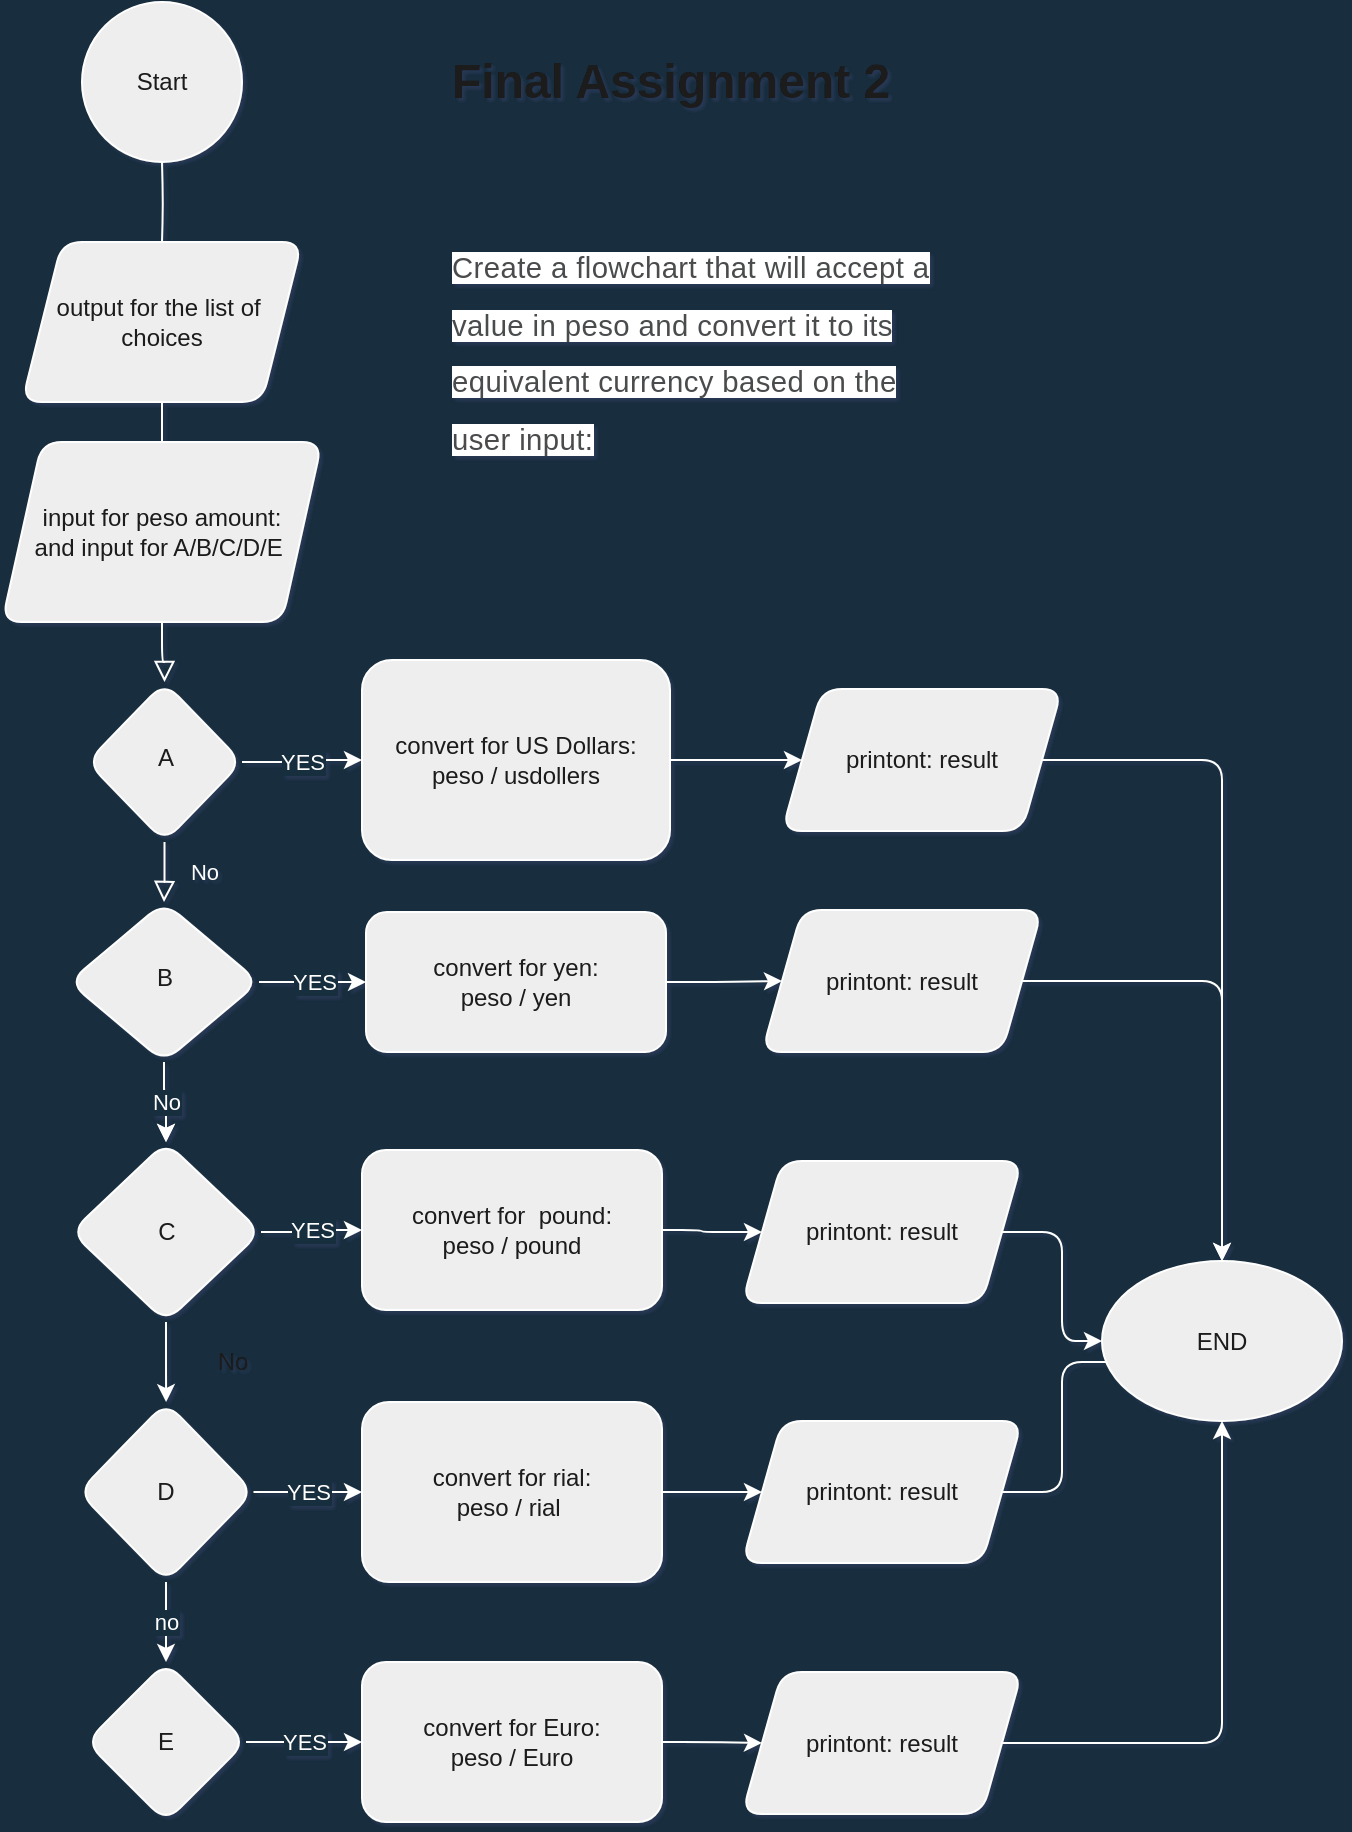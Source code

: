 <mxfile version="15.9.1" type="github">
  <diagram id="C5RBs43oDa-KdzZeNtuy" name="Page-1">
    <mxGraphModel dx="952" dy="527" grid="1" gridSize="10" guides="1" tooltips="1" connect="1" arrows="1" fold="1" page="1" pageScale="1" pageWidth="827" pageHeight="1169" background="#182E3E" math="0" shadow="1">
      <root>
        <mxCell id="WIyWlLk6GJQsqaUBKTNV-0" />
        <mxCell id="WIyWlLk6GJQsqaUBKTNV-1" parent="WIyWlLk6GJQsqaUBKTNV-0" />
        <mxCell id="WIyWlLk6GJQsqaUBKTNV-2" value="" style="html=1;jettySize=auto;orthogonalLoop=1;fontSize=11;endArrow=block;endFill=0;endSize=8;strokeWidth=1;shadow=0;labelBackgroundColor=none;edgeStyle=orthogonalEdgeStyle;startArrow=none;strokeColor=#FFFFFF;fontColor=#FFFFFF;" parent="WIyWlLk6GJQsqaUBKTNV-1" source="BH_KnGm4BPcNQcjI9kcd-4" target="WIyWlLk6GJQsqaUBKTNV-6" edge="1">
          <mxGeometry relative="1" as="geometry">
            <mxPoint x="220" y="120" as="sourcePoint" />
          </mxGeometry>
        </mxCell>
        <mxCell id="WIyWlLk6GJQsqaUBKTNV-4" value="No" style="html=1;jettySize=auto;orthogonalLoop=1;fontSize=11;endArrow=block;endFill=0;endSize=8;strokeWidth=1;shadow=0;labelBackgroundColor=none;edgeStyle=orthogonalEdgeStyle;strokeColor=#FFFFFF;fontColor=#FFFFFF;" parent="WIyWlLk6GJQsqaUBKTNV-1" source="WIyWlLk6GJQsqaUBKTNV-6" target="WIyWlLk6GJQsqaUBKTNV-10" edge="1">
          <mxGeometry y="20" relative="1" as="geometry">
            <mxPoint as="offset" />
          </mxGeometry>
        </mxCell>
        <mxCell id="BH_KnGm4BPcNQcjI9kcd-22" value="YES" style="edgeStyle=orthogonalEdgeStyle;orthogonalLoop=1;jettySize=auto;html=1;entryX=0;entryY=0.5;entryDx=0;entryDy=0;strokeColor=#FFFFFF;fontColor=#FFFFFF;labelBackgroundColor=#182E3E;" edge="1" parent="WIyWlLk6GJQsqaUBKTNV-1" source="WIyWlLk6GJQsqaUBKTNV-6" target="BH_KnGm4BPcNQcjI9kcd-21">
          <mxGeometry relative="1" as="geometry" />
        </mxCell>
        <mxCell id="WIyWlLk6GJQsqaUBKTNV-6" value="A" style="rhombus;whiteSpace=wrap;html=1;shadow=0;fontFamily=Helvetica;fontSize=12;align=center;strokeWidth=1;spacing=6;spacingTop=-4;fillColor=#EEEEEE;strokeColor=#FFFFFF;fontColor=#1A1A1A;rounded=1;" parent="WIyWlLk6GJQsqaUBKTNV-1" vertex="1">
          <mxGeometry x="182.5" y="380" width="77.5" height="80" as="geometry" />
        </mxCell>
        <mxCell id="BH_KnGm4BPcNQcjI9kcd-10" style="edgeStyle=orthogonalEdgeStyle;orthogonalLoop=1;jettySize=auto;html=1;exitX=0.5;exitY=1;exitDx=0;exitDy=0;entryX=0.5;entryY=0;entryDx=0;entryDy=0;strokeColor=#FFFFFF;fontColor=#FFFFFF;labelBackgroundColor=#182E3E;" edge="1" parent="WIyWlLk6GJQsqaUBKTNV-1" source="WIyWlLk6GJQsqaUBKTNV-10" target="BH_KnGm4BPcNQcjI9kcd-6">
          <mxGeometry relative="1" as="geometry" />
        </mxCell>
        <mxCell id="BH_KnGm4BPcNQcjI9kcd-11" value="No" style="edgeStyle=orthogonalEdgeStyle;orthogonalLoop=1;jettySize=auto;html=1;strokeColor=#FFFFFF;fontColor=#FFFFFF;labelBackgroundColor=#182E3E;" edge="1" parent="WIyWlLk6GJQsqaUBKTNV-1" source="WIyWlLk6GJQsqaUBKTNV-10" target="BH_KnGm4BPcNQcjI9kcd-6">
          <mxGeometry relative="1" as="geometry" />
        </mxCell>
        <mxCell id="BH_KnGm4BPcNQcjI9kcd-24" value="YES" style="edgeStyle=orthogonalEdgeStyle;orthogonalLoop=1;jettySize=auto;html=1;strokeColor=#FFFFFF;fontColor=#FFFFFF;labelBackgroundColor=#182E3E;" edge="1" parent="WIyWlLk6GJQsqaUBKTNV-1" source="WIyWlLk6GJQsqaUBKTNV-10" target="BH_KnGm4BPcNQcjI9kcd-23">
          <mxGeometry relative="1" as="geometry" />
        </mxCell>
        <mxCell id="WIyWlLk6GJQsqaUBKTNV-10" value="B" style="rhombus;whiteSpace=wrap;html=1;shadow=0;fontFamily=Helvetica;fontSize=12;align=center;strokeWidth=1;spacing=6;spacingTop=-4;fillColor=#EEEEEE;strokeColor=#FFFFFF;fontColor=#1A1A1A;rounded=1;" parent="WIyWlLk6GJQsqaUBKTNV-1" vertex="1">
          <mxGeometry x="173.5" y="490" width="95" height="80" as="geometry" />
        </mxCell>
        <mxCell id="BH_KnGm4BPcNQcjI9kcd-1" value="Start" style="ellipse;whiteSpace=wrap;html=1;aspect=fixed;fillColor=#EEEEEE;strokeColor=#FFFFFF;fontColor=#1A1A1A;rounded=1;" vertex="1" parent="WIyWlLk6GJQsqaUBKTNV-1">
          <mxGeometry x="180" y="40" width="80" height="80" as="geometry" />
        </mxCell>
        <mxCell id="BH_KnGm4BPcNQcjI9kcd-2" value="output for the list of&amp;nbsp; choices" style="shape=parallelogram;perimeter=parallelogramPerimeter;whiteSpace=wrap;html=1;fixedSize=1;fillColor=#EEEEEE;strokeColor=#FFFFFF;fontColor=#1A1A1A;rounded=1;" vertex="1" parent="WIyWlLk6GJQsqaUBKTNV-1">
          <mxGeometry x="150" y="160" width="140" height="80" as="geometry" />
        </mxCell>
        <mxCell id="BH_KnGm4BPcNQcjI9kcd-3" value="" style="html=1;jettySize=auto;orthogonalLoop=1;fontSize=11;endArrow=none;endFill=0;endSize=8;strokeWidth=1;shadow=0;labelBackgroundColor=none;edgeStyle=orthogonalEdgeStyle;strokeColor=#FFFFFF;fontColor=#FFFFFF;" edge="1" parent="WIyWlLk6GJQsqaUBKTNV-1" target="BH_KnGm4BPcNQcjI9kcd-2">
          <mxGeometry relative="1" as="geometry">
            <mxPoint x="220" y="120" as="sourcePoint" />
            <mxPoint x="220" y="160" as="targetPoint" />
          </mxGeometry>
        </mxCell>
        <mxCell id="BH_KnGm4BPcNQcjI9kcd-4" value="input for peso amount:&lt;br&gt;and input for A/B/C/D/E&amp;nbsp;" style="shape=parallelogram;perimeter=parallelogramPerimeter;whiteSpace=wrap;html=1;fixedSize=1;fillColor=#EEEEEE;strokeColor=#FFFFFF;fontColor=#1A1A1A;rounded=1;" vertex="1" parent="WIyWlLk6GJQsqaUBKTNV-1">
          <mxGeometry x="140" y="260" width="160" height="90" as="geometry" />
        </mxCell>
        <mxCell id="BH_KnGm4BPcNQcjI9kcd-5" value="" style="html=1;jettySize=auto;orthogonalLoop=1;fontSize=11;endArrow=none;endFill=0;endSize=8;strokeWidth=1;shadow=0;labelBackgroundColor=none;edgeStyle=orthogonalEdgeStyle;startArrow=none;strokeColor=#FFFFFF;fontColor=#FFFFFF;" edge="1" parent="WIyWlLk6GJQsqaUBKTNV-1" source="BH_KnGm4BPcNQcjI9kcd-2" target="BH_KnGm4BPcNQcjI9kcd-4">
          <mxGeometry relative="1" as="geometry">
            <mxPoint x="220" y="240.0" as="sourcePoint" />
            <mxPoint x="220" y="360.0" as="targetPoint" />
          </mxGeometry>
        </mxCell>
        <mxCell id="BH_KnGm4BPcNQcjI9kcd-15" style="edgeStyle=orthogonalEdgeStyle;orthogonalLoop=1;jettySize=auto;html=1;strokeColor=#FFFFFF;fontColor=#FFFFFF;labelBackgroundColor=#182E3E;" edge="1" parent="WIyWlLk6GJQsqaUBKTNV-1" source="BH_KnGm4BPcNQcjI9kcd-6" target="BH_KnGm4BPcNQcjI9kcd-16">
          <mxGeometry relative="1" as="geometry">
            <mxPoint x="225" y="740" as="targetPoint" />
          </mxGeometry>
        </mxCell>
        <mxCell id="BH_KnGm4BPcNQcjI9kcd-26" value="YES" style="edgeStyle=orthogonalEdgeStyle;orthogonalLoop=1;jettySize=auto;html=1;strokeColor=#FFFFFF;fontColor=#FFFFFF;labelBackgroundColor=#182E3E;" edge="1" parent="WIyWlLk6GJQsqaUBKTNV-1" source="BH_KnGm4BPcNQcjI9kcd-6" target="BH_KnGm4BPcNQcjI9kcd-25">
          <mxGeometry relative="1" as="geometry" />
        </mxCell>
        <mxCell id="BH_KnGm4BPcNQcjI9kcd-6" value="C" style="rhombus;whiteSpace=wrap;html=1;fillColor=#EEEEEE;strokeColor=#FFFFFF;fontColor=#1A1A1A;rounded=1;" vertex="1" parent="WIyWlLk6GJQsqaUBKTNV-1">
          <mxGeometry x="174.5" y="610" width="95" height="90" as="geometry" />
        </mxCell>
        <mxCell id="BH_KnGm4BPcNQcjI9kcd-14" value="No" style="text;html=1;align=center;verticalAlign=middle;resizable=0;points=[];autosize=1;strokeColor=none;fillColor=none;fontColor=#1A1A1A;rounded=1;" vertex="1" parent="WIyWlLk6GJQsqaUBKTNV-1">
          <mxGeometry x="240" y="710" width="30" height="20" as="geometry" />
        </mxCell>
        <mxCell id="BH_KnGm4BPcNQcjI9kcd-20" value="no" style="edgeStyle=orthogonalEdgeStyle;orthogonalLoop=1;jettySize=auto;html=1;exitX=0.5;exitY=1;exitDx=0;exitDy=0;entryX=0.5;entryY=0;entryDx=0;entryDy=0;strokeColor=#FFFFFF;fontColor=#FFFFFF;labelBackgroundColor=#182E3E;" edge="1" parent="WIyWlLk6GJQsqaUBKTNV-1" source="BH_KnGm4BPcNQcjI9kcd-16" target="BH_KnGm4BPcNQcjI9kcd-18">
          <mxGeometry relative="1" as="geometry">
            <Array as="points">
              <mxPoint x="222" y="860" />
              <mxPoint x="222" y="860" />
            </Array>
          </mxGeometry>
        </mxCell>
        <mxCell id="BH_KnGm4BPcNQcjI9kcd-28" value="YES" style="edgeStyle=orthogonalEdgeStyle;orthogonalLoop=1;jettySize=auto;html=1;strokeColor=#FFFFFF;fontColor=#FFFFFF;labelBackgroundColor=#182E3E;" edge="1" parent="WIyWlLk6GJQsqaUBKTNV-1" source="BH_KnGm4BPcNQcjI9kcd-16" target="BH_KnGm4BPcNQcjI9kcd-27">
          <mxGeometry relative="1" as="geometry" />
        </mxCell>
        <mxCell id="BH_KnGm4BPcNQcjI9kcd-16" value="D" style="rhombus;whiteSpace=wrap;html=1;fillColor=#EEEEEE;strokeColor=#FFFFFF;fontColor=#1A1A1A;rounded=1;" vertex="1" parent="WIyWlLk6GJQsqaUBKTNV-1">
          <mxGeometry x="178.25" y="740" width="87.5" height="90" as="geometry" />
        </mxCell>
        <mxCell id="BH_KnGm4BPcNQcjI9kcd-30" value="YES" style="edgeStyle=orthogonalEdgeStyle;orthogonalLoop=1;jettySize=auto;html=1;strokeColor=#FFFFFF;fontColor=#FFFFFF;labelBackgroundColor=#182E3E;" edge="1" parent="WIyWlLk6GJQsqaUBKTNV-1" source="BH_KnGm4BPcNQcjI9kcd-18" target="BH_KnGm4BPcNQcjI9kcd-29">
          <mxGeometry relative="1" as="geometry" />
        </mxCell>
        <mxCell id="BH_KnGm4BPcNQcjI9kcd-18" value="E" style="rhombus;whiteSpace=wrap;html=1;fillColor=#EEEEEE;strokeColor=#FFFFFF;fontColor=#1A1A1A;rounded=1;" vertex="1" parent="WIyWlLk6GJQsqaUBKTNV-1">
          <mxGeometry x="182" y="870" width="80" height="80" as="geometry" />
        </mxCell>
        <mxCell id="BH_KnGm4BPcNQcjI9kcd-31" style="edgeStyle=orthogonalEdgeStyle;orthogonalLoop=1;jettySize=auto;html=1;strokeColor=#FFFFFF;fontColor=#FFFFFF;labelBackgroundColor=#182E3E;" edge="1" parent="WIyWlLk6GJQsqaUBKTNV-1" source="BH_KnGm4BPcNQcjI9kcd-21" target="BH_KnGm4BPcNQcjI9kcd-32">
          <mxGeometry relative="1" as="geometry">
            <mxPoint x="530" y="419.0" as="targetPoint" />
          </mxGeometry>
        </mxCell>
        <mxCell id="BH_KnGm4BPcNQcjI9kcd-21" value="convert for US Dollars:&lt;br&gt;peso / usdollers" style="whiteSpace=wrap;html=1;fillColor=#EEEEEE;strokeColor=#FFFFFF;fontColor=#1A1A1A;rounded=1;" vertex="1" parent="WIyWlLk6GJQsqaUBKTNV-1">
          <mxGeometry x="320" y="369" width="154" height="100" as="geometry" />
        </mxCell>
        <mxCell id="BH_KnGm4BPcNQcjI9kcd-39" style="edgeStyle=orthogonalEdgeStyle;orthogonalLoop=1;jettySize=auto;html=1;strokeColor=#FFFFFF;fontColor=#FFFFFF;labelBackgroundColor=#182E3E;" edge="1" parent="WIyWlLk6GJQsqaUBKTNV-1" source="BH_KnGm4BPcNQcjI9kcd-23" target="BH_KnGm4BPcNQcjI9kcd-33">
          <mxGeometry relative="1" as="geometry" />
        </mxCell>
        <mxCell id="BH_KnGm4BPcNQcjI9kcd-23" value="convert for yen:&lt;br&gt;peso / yen" style="whiteSpace=wrap;html=1;fillColor=#EEEEEE;strokeColor=#FFFFFF;fontColor=#1A1A1A;rounded=1;" vertex="1" parent="WIyWlLk6GJQsqaUBKTNV-1">
          <mxGeometry x="322" y="495" width="150" height="70" as="geometry" />
        </mxCell>
        <mxCell id="BH_KnGm4BPcNQcjI9kcd-40" style="edgeStyle=orthogonalEdgeStyle;orthogonalLoop=1;jettySize=auto;html=1;strokeColor=#FFFFFF;fontColor=#FFFFFF;labelBackgroundColor=#182E3E;" edge="1" parent="WIyWlLk6GJQsqaUBKTNV-1" source="BH_KnGm4BPcNQcjI9kcd-25" target="BH_KnGm4BPcNQcjI9kcd-34">
          <mxGeometry relative="1" as="geometry" />
        </mxCell>
        <mxCell id="BH_KnGm4BPcNQcjI9kcd-25" value="convert for&amp;nbsp; pound:&lt;br&gt;peso / pound" style="whiteSpace=wrap;html=1;fillColor=#EEEEEE;strokeColor=#FFFFFF;fontColor=#1A1A1A;rounded=1;" vertex="1" parent="WIyWlLk6GJQsqaUBKTNV-1">
          <mxGeometry x="320" y="614" width="150" height="80" as="geometry" />
        </mxCell>
        <mxCell id="BH_KnGm4BPcNQcjI9kcd-38" style="edgeStyle=orthogonalEdgeStyle;orthogonalLoop=1;jettySize=auto;html=1;strokeColor=#FFFFFF;fontColor=#FFFFFF;labelBackgroundColor=#182E3E;" edge="1" parent="WIyWlLk6GJQsqaUBKTNV-1" source="BH_KnGm4BPcNQcjI9kcd-27" target="BH_KnGm4BPcNQcjI9kcd-35">
          <mxGeometry relative="1" as="geometry" />
        </mxCell>
        <mxCell id="BH_KnGm4BPcNQcjI9kcd-27" value="convert for rial:&lt;br&gt;peso / rial&amp;nbsp;" style="whiteSpace=wrap;html=1;fillColor=#EEEEEE;strokeColor=#FFFFFF;fontColor=#1A1A1A;rounded=1;" vertex="1" parent="WIyWlLk6GJQsqaUBKTNV-1">
          <mxGeometry x="320" y="740" width="150" height="90" as="geometry" />
        </mxCell>
        <mxCell id="BH_KnGm4BPcNQcjI9kcd-41" style="edgeStyle=orthogonalEdgeStyle;orthogonalLoop=1;jettySize=auto;html=1;strokeColor=#FFFFFF;fontColor=#FFFFFF;labelBackgroundColor=#182E3E;" edge="1" parent="WIyWlLk6GJQsqaUBKTNV-1" source="BH_KnGm4BPcNQcjI9kcd-29" target="BH_KnGm4BPcNQcjI9kcd-36">
          <mxGeometry relative="1" as="geometry" />
        </mxCell>
        <mxCell id="BH_KnGm4BPcNQcjI9kcd-29" value="convert for Euro:&lt;br&gt;peso / Euro" style="whiteSpace=wrap;html=1;fillColor=#EEEEEE;strokeColor=#FFFFFF;fontColor=#1A1A1A;rounded=1;" vertex="1" parent="WIyWlLk6GJQsqaUBKTNV-1">
          <mxGeometry x="320" y="870" width="150" height="80" as="geometry" />
        </mxCell>
        <mxCell id="BH_KnGm4BPcNQcjI9kcd-44" style="edgeStyle=orthogonalEdgeStyle;orthogonalLoop=1;jettySize=auto;html=1;strokeColor=#FFFFFF;fontColor=#FFFFFF;labelBackgroundColor=#182E3E;" edge="1" parent="WIyWlLk6GJQsqaUBKTNV-1" source="BH_KnGm4BPcNQcjI9kcd-32" target="BH_KnGm4BPcNQcjI9kcd-43">
          <mxGeometry relative="1" as="geometry" />
        </mxCell>
        <mxCell id="BH_KnGm4BPcNQcjI9kcd-32" value="printont: result" style="shape=parallelogram;perimeter=parallelogramPerimeter;whiteSpace=wrap;html=1;fixedSize=1;fillColor=#EEEEEE;strokeColor=#FFFFFF;fontColor=#1A1A1A;rounded=1;" vertex="1" parent="WIyWlLk6GJQsqaUBKTNV-1">
          <mxGeometry x="530" y="383.5" width="140" height="71" as="geometry" />
        </mxCell>
        <mxCell id="BH_KnGm4BPcNQcjI9kcd-45" style="edgeStyle=orthogonalEdgeStyle;orthogonalLoop=1;jettySize=auto;html=1;strokeColor=#FFFFFF;fontColor=#FFFFFF;labelBackgroundColor=#182E3E;" edge="1" parent="WIyWlLk6GJQsqaUBKTNV-1" source="BH_KnGm4BPcNQcjI9kcd-33" target="BH_KnGm4BPcNQcjI9kcd-43">
          <mxGeometry relative="1" as="geometry" />
        </mxCell>
        <mxCell id="BH_KnGm4BPcNQcjI9kcd-33" value="printont: result" style="shape=parallelogram;perimeter=parallelogramPerimeter;whiteSpace=wrap;html=1;fixedSize=1;fillColor=#EEEEEE;strokeColor=#FFFFFF;fontColor=#1A1A1A;rounded=1;" vertex="1" parent="WIyWlLk6GJQsqaUBKTNV-1">
          <mxGeometry x="520" y="494" width="140" height="71" as="geometry" />
        </mxCell>
        <mxCell id="BH_KnGm4BPcNQcjI9kcd-46" style="edgeStyle=orthogonalEdgeStyle;orthogonalLoop=1;jettySize=auto;html=1;strokeColor=#FFFFFF;fontColor=#FFFFFF;labelBackgroundColor=#182E3E;" edge="1" parent="WIyWlLk6GJQsqaUBKTNV-1" source="BH_KnGm4BPcNQcjI9kcd-34" target="BH_KnGm4BPcNQcjI9kcd-43">
          <mxGeometry relative="1" as="geometry" />
        </mxCell>
        <mxCell id="BH_KnGm4BPcNQcjI9kcd-34" value="printont: result" style="shape=parallelogram;perimeter=parallelogramPerimeter;whiteSpace=wrap;html=1;fixedSize=1;fillColor=#EEEEEE;strokeColor=#FFFFFF;fontColor=#1A1A1A;rounded=1;" vertex="1" parent="WIyWlLk6GJQsqaUBKTNV-1">
          <mxGeometry x="510" y="619.5" width="140" height="71" as="geometry" />
        </mxCell>
        <mxCell id="BH_KnGm4BPcNQcjI9kcd-47" style="edgeStyle=orthogonalEdgeStyle;orthogonalLoop=1;jettySize=auto;html=1;entryX=0.583;entryY=0.631;entryDx=0;entryDy=0;entryPerimeter=0;strokeColor=#FFFFFF;fontColor=#FFFFFF;labelBackgroundColor=#182E3E;" edge="1" parent="WIyWlLk6GJQsqaUBKTNV-1" source="BH_KnGm4BPcNQcjI9kcd-35" target="BH_KnGm4BPcNQcjI9kcd-43">
          <mxGeometry relative="1" as="geometry" />
        </mxCell>
        <mxCell id="BH_KnGm4BPcNQcjI9kcd-35" value="printont: result" style="shape=parallelogram;perimeter=parallelogramPerimeter;whiteSpace=wrap;html=1;fixedSize=1;fillColor=#EEEEEE;strokeColor=#FFFFFF;fontColor=#1A1A1A;rounded=1;" vertex="1" parent="WIyWlLk6GJQsqaUBKTNV-1">
          <mxGeometry x="510" y="749.5" width="140" height="71" as="geometry" />
        </mxCell>
        <mxCell id="BH_KnGm4BPcNQcjI9kcd-48" style="edgeStyle=orthogonalEdgeStyle;orthogonalLoop=1;jettySize=auto;html=1;strokeColor=#FFFFFF;fontColor=#FFFFFF;labelBackgroundColor=#182E3E;" edge="1" parent="WIyWlLk6GJQsqaUBKTNV-1" source="BH_KnGm4BPcNQcjI9kcd-36" target="BH_KnGm4BPcNQcjI9kcd-43">
          <mxGeometry relative="1" as="geometry" />
        </mxCell>
        <mxCell id="BH_KnGm4BPcNQcjI9kcd-36" value="printont: result" style="shape=parallelogram;perimeter=parallelogramPerimeter;whiteSpace=wrap;html=1;fixedSize=1;fillColor=#EEEEEE;strokeColor=#FFFFFF;fontColor=#1A1A1A;rounded=1;" vertex="1" parent="WIyWlLk6GJQsqaUBKTNV-1">
          <mxGeometry x="510" y="875" width="140" height="71" as="geometry" />
        </mxCell>
        <mxCell id="BH_KnGm4BPcNQcjI9kcd-43" value="END" style="ellipse;whiteSpace=wrap;html=1;fillColor=#EEEEEE;strokeColor=#FFFFFF;fontColor=#1A1A1A;rounded=1;" vertex="1" parent="WIyWlLk6GJQsqaUBKTNV-1">
          <mxGeometry x="690" y="669.5" width="120" height="80" as="geometry" />
        </mxCell>
        <mxCell id="BH_KnGm4BPcNQcjI9kcd-49" value="&lt;h1&gt;Final Assignment 2&lt;span style=&quot;background-color: rgb(255 , 255 , 255) ; color: rgb(73 , 76 , 78) ; font-family: &amp;#34;calibri&amp;#34; , sans-serif ; font-size: 14.667px ; letter-spacing: 0.2px ; font-weight: normal&quot;&gt;&lt;br&gt;&lt;/span&gt;&lt;/h1&gt;&lt;h1&gt;&lt;span style=&quot;background-color: rgb(255 , 255 , 255) ; color: rgb(73 , 76 , 78) ; font-family: &amp;#34;calibri&amp;#34; , sans-serif ; font-size: 14.667px ; letter-spacing: 0.2px ; font-weight: normal&quot;&gt;&lt;br&gt;&lt;/span&gt;&lt;/h1&gt;&lt;h1&gt;&lt;span style=&quot;background-color: rgb(255 , 255 , 255) ; color: rgb(73 , 76 , 78) ; font-family: &amp;#34;calibri&amp;#34; , sans-serif ; font-size: 14.667px ; letter-spacing: 0.2px ; font-weight: normal&quot;&gt;Create a flowchart that will accept a value in peso and convert it to its equivalent currency based on the user input:&lt;/span&gt;&lt;br&gt;&lt;/h1&gt;" style="text;html=1;strokeColor=none;fillColor=none;spacing=5;spacingTop=-20;whiteSpace=wrap;overflow=hidden;fontColor=#1A1A1A;rounded=1;" vertex="1" parent="WIyWlLk6GJQsqaUBKTNV-1">
          <mxGeometry x="360" y="60" width="250" height="220" as="geometry" />
        </mxCell>
      </root>
    </mxGraphModel>
  </diagram>
</mxfile>
